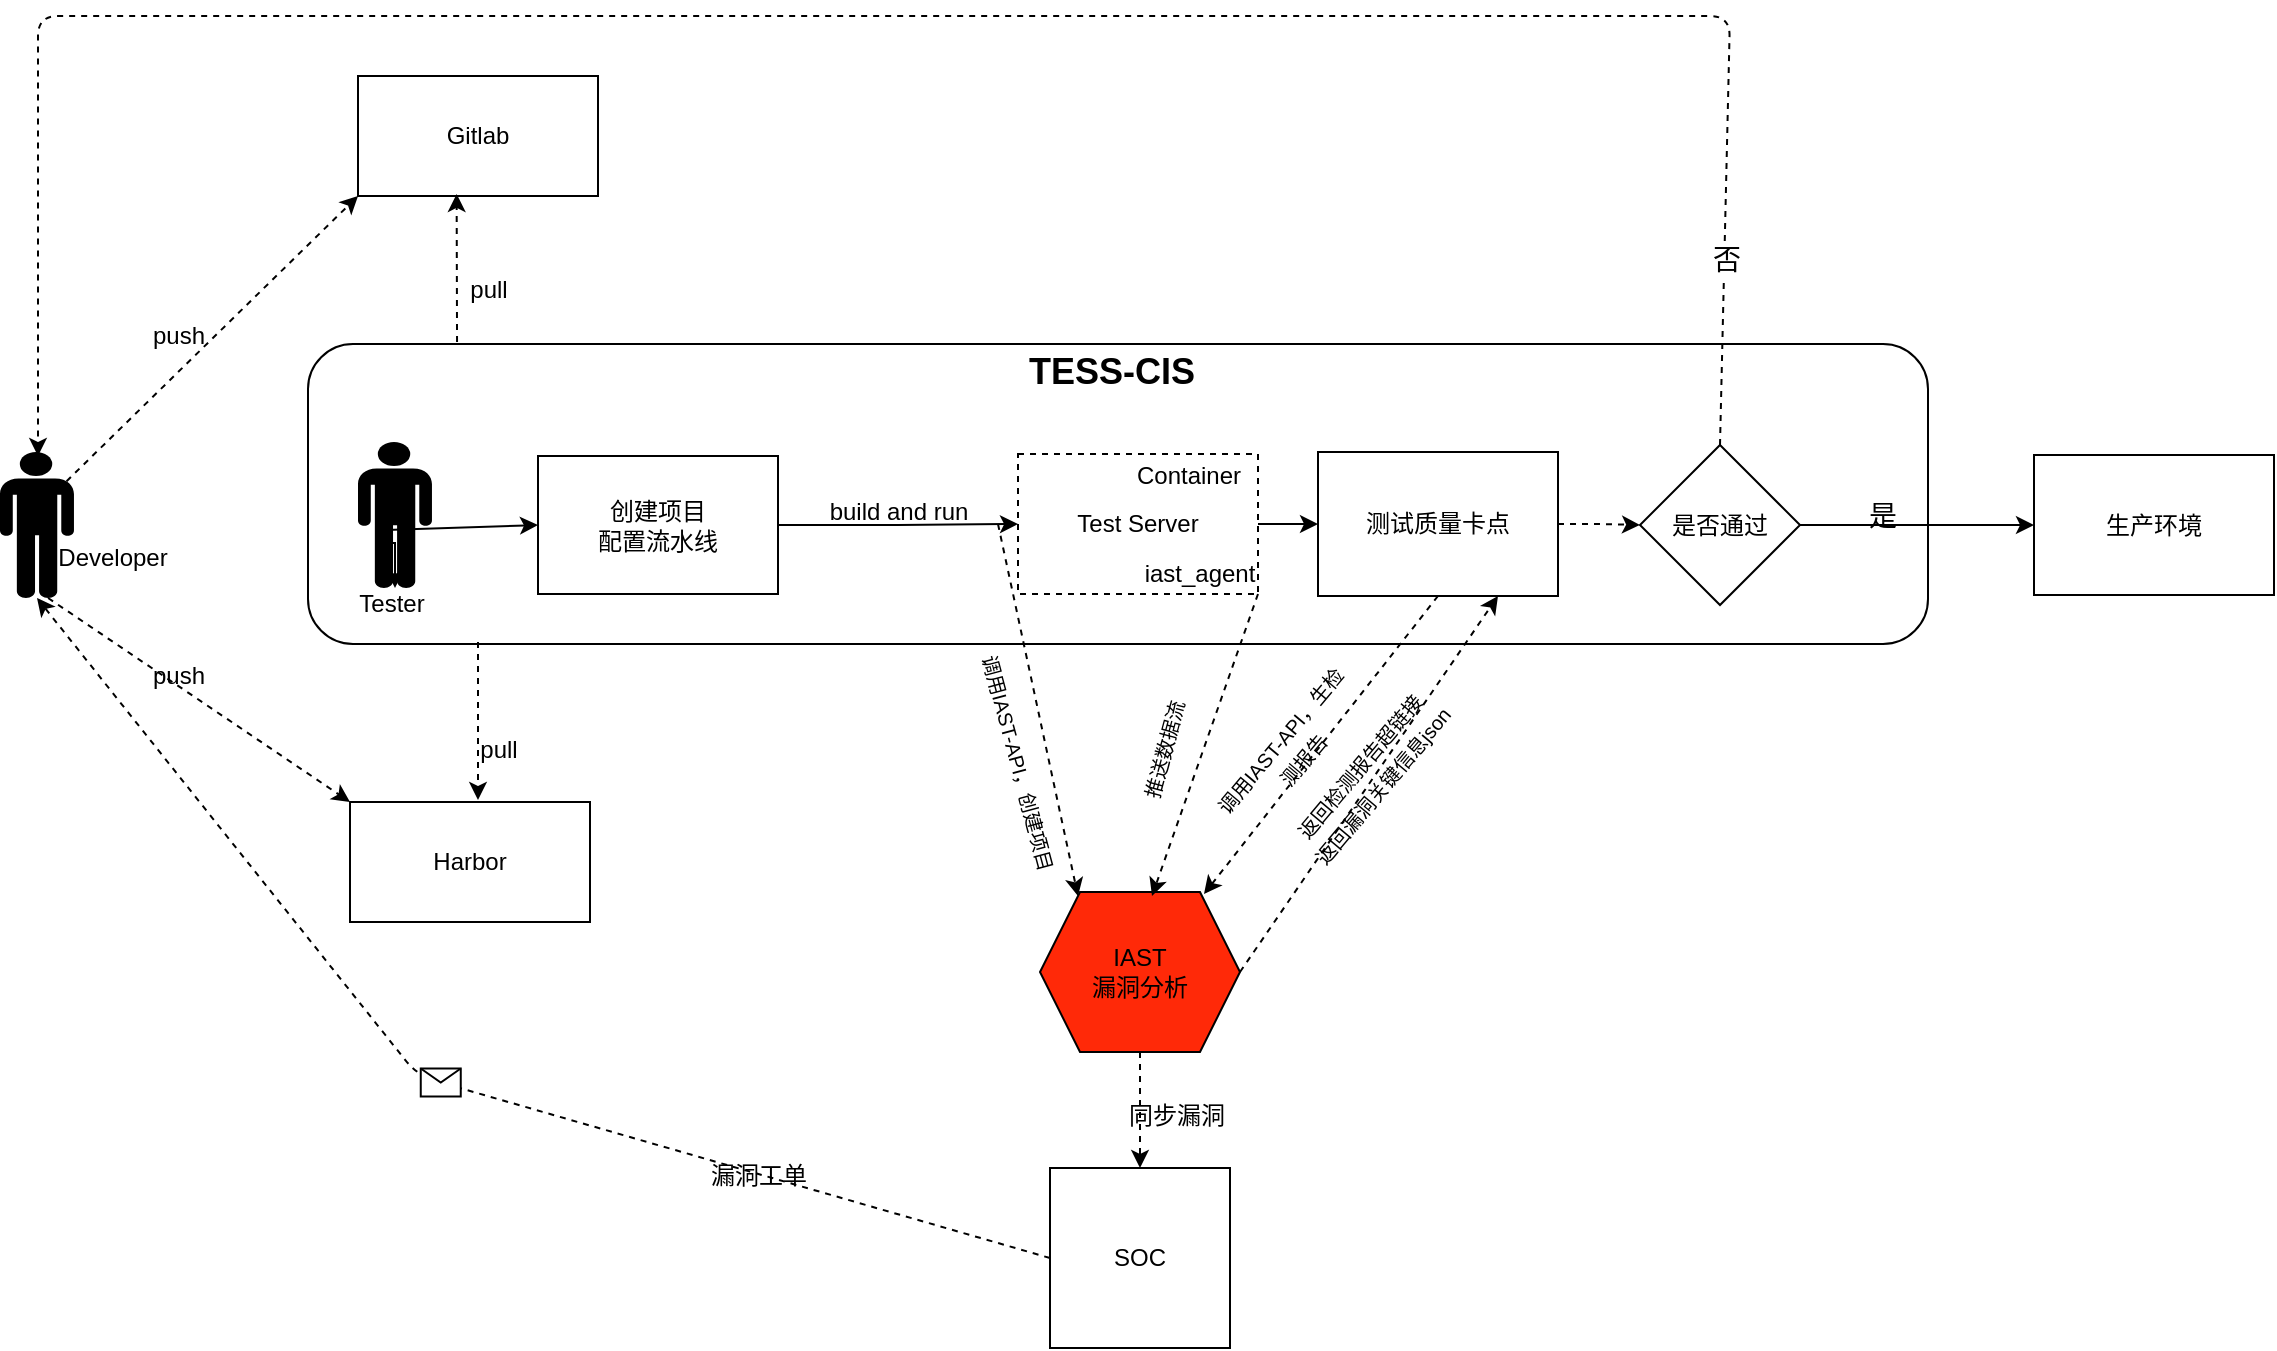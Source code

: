 <mxfile version="14.4.3" type="github">
  <diagram id="iUw1AErKdbEC1x-FSOwM" name="Page-1">
    <mxGraphModel dx="2130" dy="4212" grid="1" gridSize="10" guides="1" tooltips="1" connect="1" arrows="1" fold="1" page="1" pageScale="1" pageWidth="2339" pageHeight="3300" math="0" shadow="0">
      <root>
        <mxCell id="0" />
        <mxCell id="1" parent="0" />
        <mxCell id="1Yoz8yg4im6rIYNBCdMk-37" value="" style="rounded=1;html=3;dashed=0;border-width=5px;" parent="1" vertex="1">
          <mxGeometry x="175" y="44" width="810" height="150" as="geometry" />
        </mxCell>
        <mxCell id="1Yoz8yg4im6rIYNBCdMk-32" value="" style="edgeStyle=orthogonalEdgeStyle;rounded=0;orthogonalLoop=1;jettySize=auto;html=1;" parent="1" source="ucLkP26N742wNhBIR651-19" target="1Yoz8yg4im6rIYNBCdMk-31" edge="1">
          <mxGeometry relative="1" as="geometry" />
        </mxCell>
        <mxCell id="ucLkP26N742wNhBIR651-19" value="&lt;div&gt;创建项目&lt;/div&gt;&lt;div&gt;配置流水线&lt;/div&gt;" style="rounded=0;whiteSpace=wrap;html=1;" parent="1" vertex="1">
          <mxGeometry x="290" y="100" width="120" height="69" as="geometry" />
        </mxCell>
        <mxCell id="ucLkP26N742wNhBIR651-20" value="" style="edgeStyle=orthogonalEdgeStyle;rounded=0;orthogonalLoop=1;jettySize=auto;html=1;exitX=1;exitY=0.5;exitDx=0;exitDy=0;" parent="1" source="ucLkP26N742wNhBIR651-68" target="ucLkP26N742wNhBIR651-27" edge="1">
          <mxGeometry relative="1" as="geometry">
            <mxPoint x="968" y="134.5" as="sourcePoint" />
          </mxGeometry>
        </mxCell>
        <mxCell id="ucLkP26N742wNhBIR651-23" value="&lt;div&gt;IAST&lt;/div&gt;&lt;div&gt;漏洞分析&lt;br&gt;&lt;/div&gt;" style="shape=hexagon;perimeter=hexagonPerimeter2;whiteSpace=wrap;html=1;fixedSize=1;fillColor=#FF2908;" parent="1" vertex="1">
          <mxGeometry x="541" y="318" width="100" height="80" as="geometry" />
        </mxCell>
        <mxCell id="ucLkP26N742wNhBIR651-27" value="生产环境" style="rounded=0;whiteSpace=wrap;html=1;" parent="1" vertex="1">
          <mxGeometry x="1038" y="99.5" width="120" height="70" as="geometry" />
        </mxCell>
        <mxCell id="ucLkP26N742wNhBIR651-33" value="" style="shape=mxgraph.signs.people.man_1;html=1;pointerEvents=1;fillColor=#000000;strokeColor=none;verticalLabelPosition=bottom;verticalAlign=top;align=center;" parent="1" vertex="1">
          <mxGeometry x="21" y="98" width="37" height="73" as="geometry" />
        </mxCell>
        <mxCell id="ucLkP26N742wNhBIR651-34" value="&lt;font style=&quot;font-size: 10px&quot;&gt;推送数据流&lt;/font&gt;" style="text;html=1;align=center;verticalAlign=middle;resizable=0;points=[];autosize=1;rotation=-75;" parent="1" vertex="1">
          <mxGeometry x="568" y="237" width="70" height="20" as="geometry" />
        </mxCell>
        <mxCell id="ucLkP26N742wNhBIR651-39" value="Developer" style="text;html=1;align=center;verticalAlign=middle;resizable=0;points=[];autosize=1;" parent="1" vertex="1">
          <mxGeometry x="42" y="141" width="70" height="20" as="geometry" />
        </mxCell>
        <mxCell id="ucLkP26N742wNhBIR651-66" value="SOC" style="whiteSpace=wrap;html=1;aspect=fixed;" parent="1" vertex="1">
          <mxGeometry x="546" y="456" width="90" height="90" as="geometry" />
        </mxCell>
        <mxCell id="ucLkP26N742wNhBIR651-67" value="" style="edgeStyle=orthogonalEdgeStyle;rounded=0;orthogonalLoop=1;jettySize=auto;html=1;dashed=1;" parent="1" source="ucLkP26N742wNhBIR651-23" target="ucLkP26N742wNhBIR651-66" edge="1">
          <mxGeometry relative="1" as="geometry">
            <mxPoint x="591" y="398" as="sourcePoint" />
            <mxPoint x="591" y="547" as="targetPoint" />
          </mxGeometry>
        </mxCell>
        <mxCell id="ucLkP26N742wNhBIR651-68" value="是否通过" style="rhombus;whiteSpace=wrap;html=1;fillColor=#FFFFFF;" parent="1" vertex="1">
          <mxGeometry x="841" y="94.5" width="80" height="80" as="geometry" />
        </mxCell>
        <mxCell id="1Yoz8yg4im6rIYNBCdMk-17" value="" style="endArrow=classic;html=1;exitX=0.5;exitY=0;exitDx=0;exitDy=0;dashed=1;" parent="1" source="ucLkP26N742wNhBIR651-68" edge="1">
          <mxGeometry width="50" height="50" relative="1" as="geometry">
            <mxPoint x="590" y="240" as="sourcePoint" />
            <mxPoint x="40" y="100" as="targetPoint" />
            <Array as="points">
              <mxPoint x="886" y="-120" />
              <mxPoint x="40" y="-120" />
            </Array>
          </mxGeometry>
        </mxCell>
        <mxCell id="1Yoz8yg4im6rIYNBCdMk-19" value="&lt;font style=&quot;font-size: 14px&quot;&gt;否&lt;/font&gt;" style="edgeLabel;html=1;align=center;verticalAlign=middle;resizable=0;points=[];" parent="1Yoz8yg4im6rIYNBCdMk-17" vertex="1" connectable="0">
          <mxGeometry x="-0.853" y="-1" relative="1" as="geometry">
            <mxPoint y="1" as="offset" />
          </mxGeometry>
        </mxCell>
        <mxCell id="1Yoz8yg4im6rIYNBCdMk-20" value="&lt;font style=&quot;font-size: 14px&quot;&gt;是&lt;/font&gt;" style="text;html=1;align=center;verticalAlign=middle;resizable=0;points=[];autosize=1;" parent="1" vertex="1">
          <mxGeometry x="947" y="120" width="30" height="20" as="geometry" />
        </mxCell>
        <mxCell id="1Yoz8yg4im6rIYNBCdMk-36" value="" style="edgeStyle=orthogonalEdgeStyle;rounded=0;orthogonalLoop=1;jettySize=auto;html=1;dashed=1;" parent="1" source="zbItJYoCvAXcIdx8qF1g-4" target="ucLkP26N742wNhBIR651-68" edge="1">
          <mxGeometry relative="1" as="geometry" />
        </mxCell>
        <mxCell id="zbItJYoCvAXcIdx8qF1g-6" value="" style="edgeStyle=orthogonalEdgeStyle;rounded=0;orthogonalLoop=1;jettySize=auto;html=1;" parent="1" source="1Yoz8yg4im6rIYNBCdMk-31" target="zbItJYoCvAXcIdx8qF1g-4" edge="1">
          <mxGeometry relative="1" as="geometry" />
        </mxCell>
        <mxCell id="1Yoz8yg4im6rIYNBCdMk-31" value="&lt;div&gt;Test Server&lt;/div&gt;" style="rounded=0;whiteSpace=wrap;html=1;dashed=1;" parent="1" vertex="1">
          <mxGeometry x="530" y="99" width="120" height="70" as="geometry" />
        </mxCell>
        <mxCell id="1Yoz8yg4im6rIYNBCdMk-33" value="build and run" style="text;html=1;align=center;verticalAlign=middle;resizable=0;points=[];autosize=1;" parent="1" vertex="1">
          <mxGeometry x="430" y="118" width="80" height="20" as="geometry" />
        </mxCell>
        <mxCell id="1Yoz8yg4im6rIYNBCdMk-34" value="Container" style="text;html=1;align=center;verticalAlign=middle;resizable=0;points=[];autosize=1;" parent="1" vertex="1">
          <mxGeometry x="580" y="100" width="70" height="20" as="geometry" />
        </mxCell>
        <mxCell id="1Yoz8yg4im6rIYNBCdMk-44" value="Gitlab" style="rounded=0;whiteSpace=wrap;html=1;" parent="1" vertex="1">
          <mxGeometry x="200" y="-90" width="120" height="60" as="geometry" />
        </mxCell>
        <mxCell id="1Yoz8yg4im6rIYNBCdMk-45" value="Harbor" style="rounded=0;whiteSpace=wrap;html=1;" parent="1" vertex="1">
          <mxGeometry x="196" y="273" width="120" height="60" as="geometry" />
        </mxCell>
        <mxCell id="1Yoz8yg4im6rIYNBCdMk-47" value="pull" style="text;html=1;align=center;verticalAlign=middle;resizable=0;points=[];autosize=1;" parent="1" vertex="1">
          <mxGeometry x="250" y="7" width="30" height="20" as="geometry" />
        </mxCell>
        <mxCell id="1Yoz8yg4im6rIYNBCdMk-48" value="" style="endArrow=classic;html=1;dashed=1;" parent="1" edge="1">
          <mxGeometry width="50" height="50" relative="1" as="geometry">
            <mxPoint x="260" y="193" as="sourcePoint" />
            <mxPoint x="260" y="272" as="targetPoint" />
          </mxGeometry>
        </mxCell>
        <mxCell id="1Yoz8yg4im6rIYNBCdMk-49" value="pull" style="text;html=1;align=center;verticalAlign=middle;resizable=0;points=[];autosize=1;" parent="1" vertex="1">
          <mxGeometry x="255" y="237" width="30" height="20" as="geometry" />
        </mxCell>
        <mxCell id="1Yoz8yg4im6rIYNBCdMk-50" value="" style="endArrow=classic;html=1;entryX=0;entryY=1;entryDx=0;entryDy=0;exitX=0.9;exitY=0.2;exitDx=0;exitDy=0;exitPerimeter=0;dashed=1;" parent="1" source="ucLkP26N742wNhBIR651-33" target="1Yoz8yg4im6rIYNBCdMk-44" edge="1">
          <mxGeometry width="50" height="50" relative="1" as="geometry">
            <mxPoint x="700" y="260" as="sourcePoint" />
            <mxPoint x="750" y="210" as="targetPoint" />
          </mxGeometry>
        </mxCell>
        <mxCell id="1Yoz8yg4im6rIYNBCdMk-51" value="" style="endArrow=classic;html=1;exitX=0.65;exitY=1;exitDx=0;exitDy=0;exitPerimeter=0;entryX=0;entryY=0;entryDx=0;entryDy=0;dashed=1" parent="1" source="ucLkP26N742wNhBIR651-33" target="1Yoz8yg4im6rIYNBCdMk-45" edge="1">
          <mxGeometry width="50" height="50" relative="1" as="geometry">
            <mxPoint x="700" y="260" as="sourcePoint" />
            <mxPoint x="750" y="210" as="targetPoint" />
          </mxGeometry>
        </mxCell>
        <mxCell id="1Yoz8yg4im6rIYNBCdMk-54" value="" style="endArrow=classic;html=1;entryX=0.411;entryY=0.983;entryDx=0;entryDy=0;entryPerimeter=0;exitX=0.092;exitY=-0.007;exitDx=0;exitDy=0;exitPerimeter=0;dashed=1" parent="1" source="1Yoz8yg4im6rIYNBCdMk-37" target="1Yoz8yg4im6rIYNBCdMk-44" edge="1">
          <mxGeometry width="50" height="50" relative="1" as="geometry">
            <mxPoint x="249" y="50" as="sourcePoint" />
            <mxPoint x="750" y="210" as="targetPoint" />
          </mxGeometry>
        </mxCell>
        <mxCell id="1Yoz8yg4im6rIYNBCdMk-58" value="push" style="text;html=1;align=center;verticalAlign=middle;resizable=0;points=[];autosize=1;" parent="1" vertex="1">
          <mxGeometry x="90" y="30" width="40" height="20" as="geometry" />
        </mxCell>
        <mxCell id="1Yoz8yg4im6rIYNBCdMk-59" value="push" style="text;html=1;align=center;verticalAlign=middle;resizable=0;points=[];autosize=1;" parent="1" vertex="1">
          <mxGeometry x="90" y="200" width="40" height="20" as="geometry" />
        </mxCell>
        <mxCell id="1Yoz8yg4im6rIYNBCdMk-60" value="&lt;b&gt;&lt;font style=&quot;font-size: 18px&quot;&gt;TESS-CIS&lt;/font&gt;&lt;/b&gt;" style="text;html=1;strokeColor=none;fillColor=none;align=center;verticalAlign=middle;whiteSpace=wrap;rounded=0;" parent="1" vertex="1">
          <mxGeometry x="522" y="48" width="110" height="20" as="geometry" />
        </mxCell>
        <mxCell id="1Yoz8yg4im6rIYNBCdMk-65" value="同步漏洞" style="text;html=1;align=center;verticalAlign=middle;resizable=0;points=[];autosize=1;" parent="1" vertex="1">
          <mxGeometry x="579" y="420" width="60" height="20" as="geometry" />
        </mxCell>
        <mxCell id="1Yoz8yg4im6rIYNBCdMk-68" value="" style="shape=mxgraph.signs.people.man_1;html=1;pointerEvents=1;fillColor=#000000;strokeColor=none;verticalLabelPosition=bottom;verticalAlign=top;align=center;" parent="1" vertex="1">
          <mxGeometry x="200" y="93" width="37" height="73" as="geometry" />
        </mxCell>
        <mxCell id="1Yoz8yg4im6rIYNBCdMk-73" value="" style="edgeStyle=orthogonalEdgeStyle;rounded=0;orthogonalLoop=1;jettySize=auto;html=1;" parent="1" source="1Yoz8yg4im6rIYNBCdMk-69" target="1Yoz8yg4im6rIYNBCdMk-68" edge="1">
          <mxGeometry relative="1" as="geometry" />
        </mxCell>
        <mxCell id="1Yoz8yg4im6rIYNBCdMk-69" value="Tester" style="text;html=1;strokeColor=none;fillColor=none;align=center;verticalAlign=middle;whiteSpace=wrap;rounded=0;" parent="1" vertex="1">
          <mxGeometry x="197" y="163.5" width="40" height="20" as="geometry" />
        </mxCell>
        <mxCell id="1Yoz8yg4im6rIYNBCdMk-71" value="" style="endArrow=classic;html=1;exitX=0.378;exitY=0.603;exitDx=0;exitDy=0;exitPerimeter=0;entryX=0;entryY=0.5;entryDx=0;entryDy=0;" parent="1" source="1Yoz8yg4im6rIYNBCdMk-68" target="ucLkP26N742wNhBIR651-19" edge="1">
          <mxGeometry width="50" height="50" relative="1" as="geometry">
            <mxPoint x="229.711" y="133.574" as="sourcePoint" />
            <mxPoint x="290" y="130" as="targetPoint" />
          </mxGeometry>
        </mxCell>
        <mxCell id="zbItJYoCvAXcIdx8qF1g-1" value="iast_agent" style="text;html=1;strokeColor=none;fillColor=none;align=center;verticalAlign=middle;whiteSpace=wrap;rounded=0;" parent="1" vertex="1">
          <mxGeometry x="601" y="149" width="40" height="20" as="geometry" />
        </mxCell>
        <mxCell id="zbItJYoCvAXcIdx8qF1g-2" value="" style="endArrow=classic;html=1;entryX=0.19;entryY=0.025;entryDx=0;entryDy=0;entryPerimeter=0;dashed=1;" parent="1" target="ucLkP26N742wNhBIR651-23" edge="1">
          <mxGeometry width="50" height="50" relative="1" as="geometry">
            <mxPoint x="520" y="134" as="sourcePoint" />
            <mxPoint x="670" y="220" as="targetPoint" />
          </mxGeometry>
        </mxCell>
        <mxCell id="zbItJYoCvAXcIdx8qF1g-3" value="&lt;font style=&quot;font-size: 10px&quot;&gt;调用IAST-API，创建项目&lt;/font&gt;" style="text;html=1;align=center;verticalAlign=middle;resizable=0;points=[];autosize=1;rotation=75;" parent="1" vertex="1">
          <mxGeometry x="465" y="243" width="130" height="20" as="geometry" />
        </mxCell>
        <mxCell id="zbItJYoCvAXcIdx8qF1g-4" value="测试质量卡点" style="rounded=0;whiteSpace=wrap;html=1;" parent="1" vertex="1">
          <mxGeometry x="680" y="98" width="120" height="72" as="geometry" />
        </mxCell>
        <mxCell id="zbItJYoCvAXcIdx8qF1g-7" value="" style="endArrow=classic;html=1;exitX=0.5;exitY=1;exitDx=0;exitDy=0;entryX=0.82;entryY=0.013;entryDx=0;entryDy=0;entryPerimeter=0;dashed=1" parent="1" source="zbItJYoCvAXcIdx8qF1g-4" target="ucLkP26N742wNhBIR651-23" edge="1">
          <mxGeometry width="50" height="50" relative="1" as="geometry">
            <mxPoint x="620" y="190" as="sourcePoint" />
            <mxPoint x="670" y="140" as="targetPoint" />
          </mxGeometry>
        </mxCell>
        <mxCell id="zbItJYoCvAXcIdx8qF1g-8" value="&lt;font style=&quot;font-size: 10px&quot;&gt;调用IAST-API，生检测报告&lt;/font&gt;" style="text;html=1;strokeColor=none;fillColor=none;align=center;verticalAlign=middle;whiteSpace=wrap;rounded=0;rotation=-50;" parent="1" vertex="1">
          <mxGeometry x="614.77" y="236.73" width="103" height="20" as="geometry" />
        </mxCell>
        <mxCell id="zbItJYoCvAXcIdx8qF1g-9" value="" style="endArrow=classic;html=1;entryX=0.75;entryY=1;entryDx=0;entryDy=0;dashed=1;exitX=1;exitY=0.5;exitDx=0;exitDy=0;" parent="1" target="zbItJYoCvAXcIdx8qF1g-4" edge="1" source="ucLkP26N742wNhBIR651-23">
          <mxGeometry width="50" height="50" relative="1" as="geometry">
            <mxPoint x="630" y="326" as="sourcePoint" />
            <mxPoint x="760.82" y="178.05" as="targetPoint" />
          </mxGeometry>
        </mxCell>
        <mxCell id="zbItJYoCvAXcIdx8qF1g-10" value="&lt;div&gt;&lt;font style=&quot;font-size: 10px&quot;&gt;返回检测报告超链接&lt;/font&gt;&lt;/div&gt;&lt;div&gt;&lt;font style=&quot;font-size: 10px&quot;&gt;返回漏洞关键信息json&lt;br&gt;&lt;/font&gt;&lt;/div&gt;" style="text;html=1;align=center;verticalAlign=middle;resizable=0;points=[];autosize=1;rotation=-50;" parent="1" vertex="1">
          <mxGeometry x="651" y="240" width="110" height="40" as="geometry" />
        </mxCell>
        <mxCell id="zbItJYoCvAXcIdx8qF1g-15" value="" style="endArrow=classic;html=1;entryX=0.5;entryY=1;entryDx=0;entryDy=0;entryPerimeter=0;exitX=0;exitY=0.5;exitDx=0;exitDy=0;dashed=1;" parent="1" source="ucLkP26N742wNhBIR651-66" target="ucLkP26N742wNhBIR651-33" edge="1">
          <mxGeometry relative="1" as="geometry">
            <mxPoint x="540" y="500" as="sourcePoint" />
            <mxPoint x="50" y="190" as="targetPoint" />
            <Array as="points">
              <mxPoint x="230" y="410" />
            </Array>
          </mxGeometry>
        </mxCell>
        <mxCell id="zbItJYoCvAXcIdx8qF1g-16" value="" style="shape=message;html=1;outlineConnect=0;" parent="zbItJYoCvAXcIdx8qF1g-15" vertex="1">
          <mxGeometry width="20" height="14" relative="1" as="geometry">
            <mxPoint x="-10" y="-7" as="offset" />
          </mxGeometry>
        </mxCell>
        <mxCell id="GeX_wkYF8gMdfCNDLTEG-1" value="漏洞工单" style="text;html=1;align=center;verticalAlign=middle;resizable=0;points=[];autosize=1;" vertex="1" parent="1">
          <mxGeometry x="370" y="450" width="60" height="20" as="geometry" />
        </mxCell>
        <mxCell id="GeX_wkYF8gMdfCNDLTEG-2" value="" style="endArrow=classic;html=1;entryX=0.19;entryY=0.025;entryDx=0;entryDy=0;entryPerimeter=0;dashed=1;exitX=1;exitY=1;exitDx=0;exitDy=0;" edge="1" parent="1" source="1Yoz8yg4im6rIYNBCdMk-31">
          <mxGeometry width="50" height="50" relative="1" as="geometry">
            <mxPoint x="567" y="169" as="sourcePoint" />
            <mxPoint x="597" y="320" as="targetPoint" />
          </mxGeometry>
        </mxCell>
      </root>
    </mxGraphModel>
  </diagram>
</mxfile>
